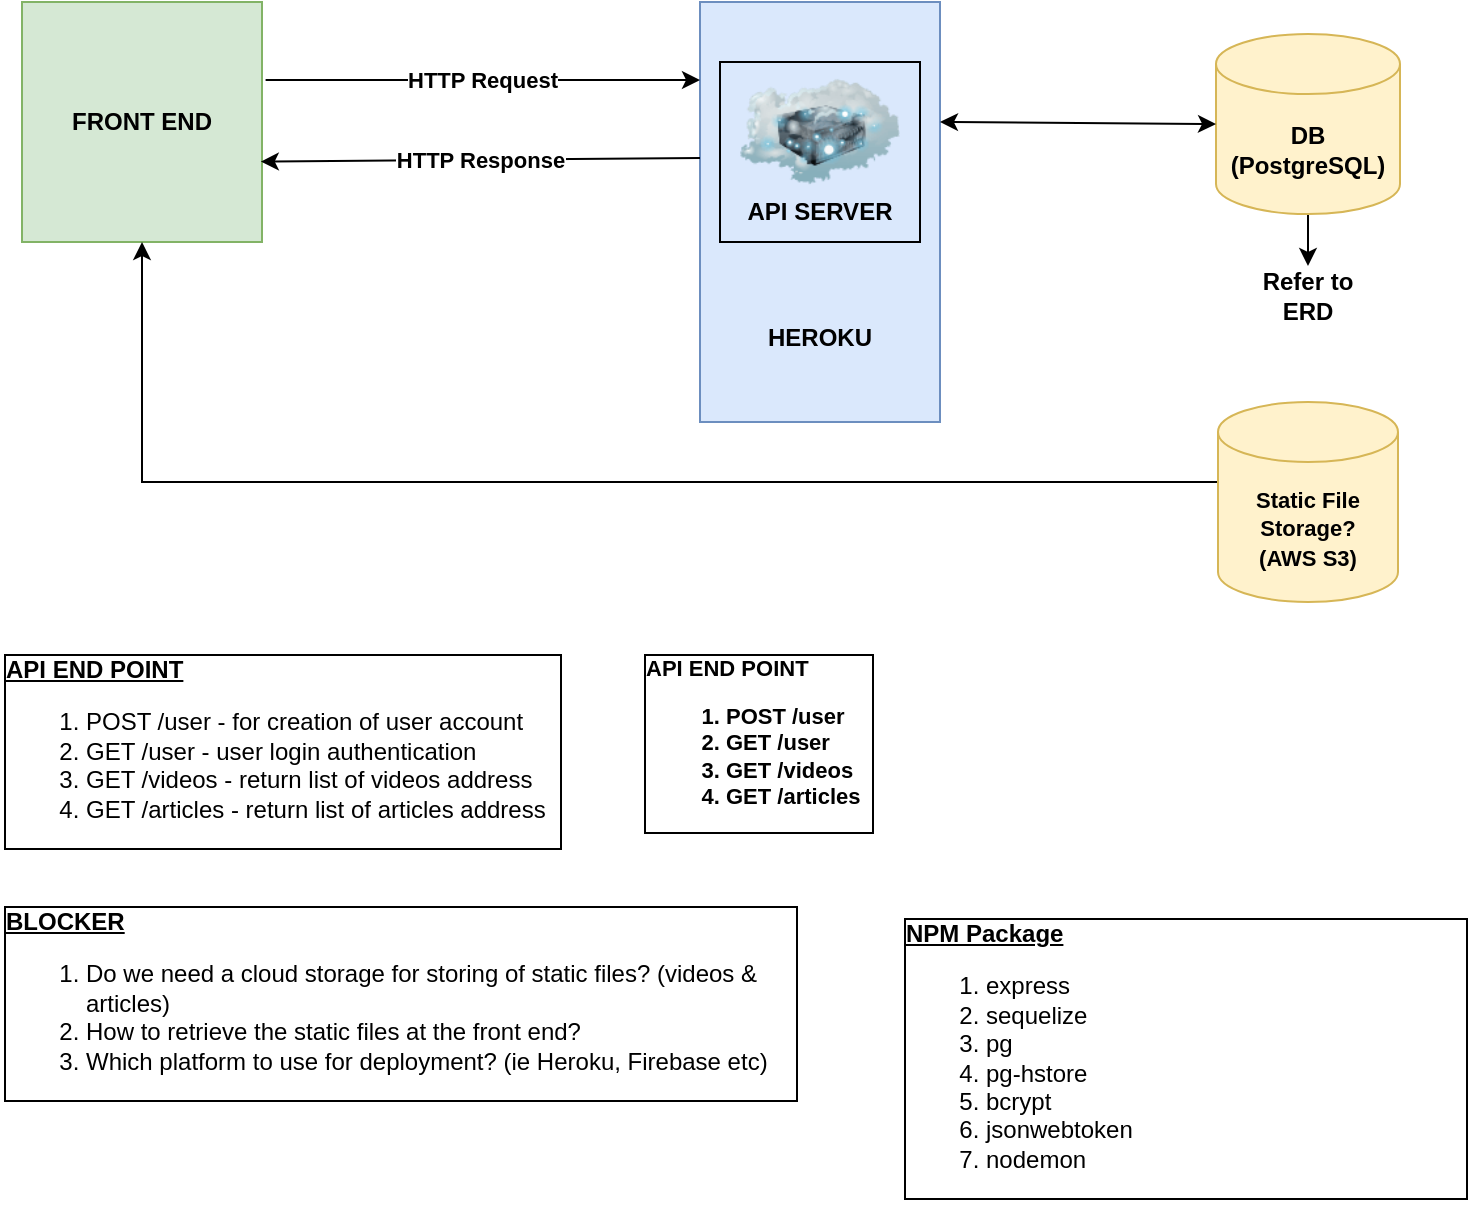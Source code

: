 <mxfile version="18.0.2" type="device" pages="4"><diagram id="e2vlo3A6xDqgJr2G64Yg" name="Overview"><mxGraphModel dx="766" dy="745" grid="1" gridSize="10" guides="1" tooltips="1" connect="1" arrows="1" fold="1" page="1" pageScale="1" pageWidth="850" pageHeight="1100" math="0" shadow="0"><root><mxCell id="0"/><mxCell id="1" parent="0"/><mxCell id="cNBy69g5gCHA8XO5HhNI-2" value="&lt;b&gt;API SERVER&lt;/b&gt;" style="rounded=0;whiteSpace=wrap;html=1;fillColor=#dae8fc;strokeColor=#6c8ebf;" parent="1" vertex="1"><mxGeometry x="420" y="40" width="120" height="210" as="geometry"/></mxCell><mxCell id="cNBy69g5gCHA8XO5HhNI-7" style="edgeStyle=orthogonalEdgeStyle;rounded=0;orthogonalLoop=1;jettySize=auto;html=1;entryX=0.5;entryY=0;entryDx=0;entryDy=0;" parent="1" source="cNBy69g5gCHA8XO5HhNI-3" target="cNBy69g5gCHA8XO5HhNI-6" edge="1"><mxGeometry relative="1" as="geometry"/></mxCell><mxCell id="cNBy69g5gCHA8XO5HhNI-3" value="&lt;b&gt;DB (PostgreSQL)&lt;/b&gt;" style="shape=cylinder3;whiteSpace=wrap;html=1;boundedLbl=1;backgroundOutline=1;size=15;fillColor=#fff2cc;strokeColor=#d6b656;" parent="1" vertex="1"><mxGeometry x="678" y="56" width="92" height="90" as="geometry"/></mxCell><mxCell id="cNBy69g5gCHA8XO5HhNI-4" value="" style="endArrow=classic;startArrow=classic;html=1;rounded=0;entryX=0;entryY=0.5;entryDx=0;entryDy=0;entryPerimeter=0;" parent="1" target="cNBy69g5gCHA8XO5HhNI-3" edge="1"><mxGeometry width="50" height="50" relative="1" as="geometry"><mxPoint x="540" y="100" as="sourcePoint"/><mxPoint x="600" y="90" as="targetPoint"/></mxGeometry></mxCell><mxCell id="cNBy69g5gCHA8XO5HhNI-6" value="&lt;b&gt;Refer to ERD&lt;/b&gt;" style="text;html=1;strokeColor=none;fillColor=none;align=center;verticalAlign=middle;whiteSpace=wrap;rounded=0;" parent="1" vertex="1"><mxGeometry x="694" y="172" width="60" height="30" as="geometry"/></mxCell><mxCell id="3-gQHH8h-T1znpsxKvNG-1" value="&lt;b&gt;FRONT END&lt;/b&gt;" style="rounded=0;whiteSpace=wrap;html=1;fillColor=#d5e8d4;strokeColor=#82b366;" parent="1" vertex="1"><mxGeometry x="81" y="40" width="120" height="120" as="geometry"/></mxCell><mxCell id="3-gQHH8h-T1znpsxKvNG-4" value="&lt;b&gt;HTTP Request&lt;/b&gt;" style="endArrow=classic;html=1;rounded=0;exitX=1.015;exitY=0.325;exitDx=0;exitDy=0;exitPerimeter=0;" parent="1" source="3-gQHH8h-T1znpsxKvNG-1" edge="1"><mxGeometry width="50" height="50" relative="1" as="geometry"><mxPoint x="410" y="290" as="sourcePoint"/><mxPoint x="420" y="79" as="targetPoint"/><Array as="points"/></mxGeometry></mxCell><mxCell id="3-gQHH8h-T1znpsxKvNG-5" value="&lt;b&gt;HTTP Response&lt;/b&gt;" style="endArrow=classic;html=1;rounded=0;entryX=0.995;entryY=0.665;entryDx=0;entryDy=0;entryPerimeter=0;" parent="1" target="3-gQHH8h-T1znpsxKvNG-1" edge="1"><mxGeometry width="50" height="50" relative="1" as="geometry"><mxPoint x="420" y="118" as="sourcePoint"/><mxPoint x="460" y="240" as="targetPoint"/></mxGeometry></mxCell><mxCell id="3-gQHH8h-T1znpsxKvNG-7" style="edgeStyle=orthogonalEdgeStyle;rounded=0;orthogonalLoop=1;jettySize=auto;html=1;exitX=0;exitY=0.5;exitDx=0;exitDy=0;exitPerimeter=0;entryX=0.5;entryY=1;entryDx=0;entryDy=0;" parent="1" target="3-gQHH8h-T1znpsxKvNG-1" edge="1"><mxGeometry relative="1" as="geometry"><mxPoint x="730" y="270" as="sourcePoint"/><mxPoint x="140" y="170" as="targetPoint"/><Array as="points"><mxPoint x="730" y="280"/><mxPoint x="141" y="280"/></Array></mxGeometry></mxCell><mxCell id="3-gQHH8h-T1znpsxKvNG-6" value="&lt;b&gt;&lt;font style=&quot;font-size: 11px&quot;&gt;Static File Storage?&lt;br&gt;(AWS S3)&lt;/font&gt;&lt;/b&gt;" style="shape=cylinder3;whiteSpace=wrap;html=1;boundedLbl=1;backgroundOutline=1;size=15;fillColor=#fff2cc;strokeColor=#d6b656;" parent="1" vertex="1"><mxGeometry x="679" y="240" width="90" height="100" as="geometry"/></mxCell><mxCell id="3-gQHH8h-T1znpsxKvNG-8" value="&lt;b&gt;API END POINT&lt;br&gt;&lt;ol&gt;&lt;li&gt;POST /user&lt;/li&gt;&lt;li&gt;GET /user&lt;/li&gt;&lt;li&gt;GET /videos&lt;/li&gt;&lt;li&gt;GET /articles&amp;nbsp;&amp;nbsp;&lt;/li&gt;&lt;/ol&gt;&lt;/b&gt;" style="text;html=1;strokeColor=none;fillColor=none;align=left;verticalAlign=top;whiteSpace=wrap;rounded=0;fontSize=11;labelBorderColor=default;" parent="1" vertex="1"><mxGeometry x="390" y="359" width="120" height="93" as="geometry"/></mxCell><mxCell id="lPRFaoLzgeSwhI_ohjhy-7" value="&lt;div&gt;&lt;b&gt;&lt;u&gt;BLOCKER&lt;/u&gt;&lt;/b&gt;&lt;/div&gt;&lt;ol&gt;&lt;li&gt;Do we need a cloud storage for storing of static files? (videos &amp;amp; articles)&lt;/li&gt;&lt;li&gt;How to retrieve the static files at the front end?&lt;/li&gt;&lt;li&gt;Which platform to use for deployment? (ie Heroku, Firebase etc)&lt;/li&gt;&lt;/ol&gt;" style="text;html=1;strokeColor=none;fillColor=none;align=left;verticalAlign=top;whiteSpace=wrap;rounded=0;labelBorderColor=default;" parent="1" vertex="1"><mxGeometry x="70" y="485" width="399" height="115" as="geometry"/></mxCell><mxCell id="lPRFaoLzgeSwhI_ohjhy-8" value="&lt;b&gt;&lt;u&gt;NPM Package&lt;/u&gt;&lt;/b&gt;&lt;br&gt;&lt;ol&gt;&lt;li&gt;express&lt;/li&gt;&lt;li&gt;sequelize&lt;/li&gt;&lt;li&gt;pg&lt;/li&gt;&lt;li&gt;pg-hstore&lt;/li&gt;&lt;li&gt;bcrypt&lt;/li&gt;&lt;li&gt;jsonwebtoken&lt;/li&gt;&lt;li&gt;nodemon&amp;nbsp; &amp;nbsp; &amp;nbsp; &amp;nbsp; &amp;nbsp; &amp;nbsp; &amp;nbsp; &amp;nbsp; &amp;nbsp; &amp;nbsp; &amp;nbsp; &amp;nbsp; &amp;nbsp; &amp;nbsp; &amp;nbsp; &amp;nbsp; &amp;nbsp; &amp;nbsp; &amp;nbsp; &amp;nbsp; &amp;nbsp; &amp;nbsp; &amp;nbsp; &amp;nbsp; &amp;nbsp; &amp;nbsp; &amp;nbsp; &amp;nbsp; &amp;nbsp;&lt;/li&gt;&lt;/ol&gt;" style="text;html=1;strokeColor=none;fillColor=none;align=left;verticalAlign=top;whiteSpace=wrap;rounded=0;labelBorderColor=default;" parent="1" vertex="1"><mxGeometry x="520" y="491" width="289" height="155" as="geometry"/></mxCell><mxCell id="lPRFaoLzgeSwhI_ohjhy-9" value="&lt;u style=&quot;font-weight: bold&quot;&gt;API END POINT&lt;/u&gt;&lt;br&gt;&lt;ol&gt;&lt;li&gt;POST /user - for creation of user account&lt;/li&gt;&lt;li&gt;GET /user - user login&amp;nbsp;authentication&lt;/li&gt;&lt;li&gt;GET /videos - return list of videos address&lt;/li&gt;&lt;li&gt;GET /articles - return list of articles address&amp;nbsp;&amp;nbsp;&lt;/li&gt;&lt;/ol&gt;" style="text;html=1;strokeColor=none;fillColor=none;align=left;verticalAlign=top;whiteSpace=wrap;rounded=0;labelBorderColor=default;" parent="1" vertex="1"><mxGeometry x="70" y="359" width="300" height="110" as="geometry"/></mxCell><mxCell id="E1V3S1n6gqRNceFP23uj-1" value="" style="image;html=1;image=img/lib/clip_art/networking/Cloud_Server_128x128.png;labelBorderColor=default;" parent="1" vertex="1"><mxGeometry x="440" y="60" width="80" height="90" as="geometry"/></mxCell><mxCell id="E1V3S1n6gqRNceFP23uj-2" value="" style="rounded=0;whiteSpace=wrap;html=1;labelBorderColor=#FF0000;fontColor=default;fillColor=none;" parent="1" vertex="1"><mxGeometry x="430" y="70" width="100" height="90" as="geometry"/></mxCell><mxCell id="E1V3S1n6gqRNceFP23uj-3" value="&lt;b&gt;HEROKU&lt;/b&gt;" style="text;html=1;strokeColor=none;fillColor=none;align=center;verticalAlign=middle;whiteSpace=wrap;rounded=0;labelBorderColor=none;fontColor=default;" parent="1" vertex="1"><mxGeometry x="450" y="193" width="60" height="30" as="geometry"/></mxCell></root></mxGraphModel></diagram><diagram id="HJWcxetkE5riKikRl5x8" name="ERD"><mxGraphModel dx="1038" dy="547" grid="1" gridSize="10" guides="1" tooltips="1" connect="1" arrows="1" fold="1" page="1" pageScale="1" pageWidth="850" pageHeight="1100" math="0" shadow="0"><root><mxCell id="0"/><mxCell id="1" parent="0"/><mxCell id="p27lpKPVSJp2gp1ox71f-1" value="users" style="shape=table;startSize=30;container=1;collapsible=1;childLayout=tableLayout;fixedRows=1;rowLines=0;fontStyle=1;align=center;resizeLast=1;" parent="1" vertex="1"><mxGeometry x="72" y="87" width="290" height="210" as="geometry"/></mxCell><mxCell id="p27lpKPVSJp2gp1ox71f-2" value="" style="shape=tableRow;horizontal=0;startSize=0;swimlaneHead=0;swimlaneBody=0;fillColor=none;collapsible=0;dropTarget=0;points=[[0,0.5],[1,0.5]];portConstraint=eastwest;top=0;left=0;right=0;bottom=1;" parent="p27lpKPVSJp2gp1ox71f-1" vertex="1"><mxGeometry y="30" width="290" height="30" as="geometry"/></mxCell><mxCell id="p27lpKPVSJp2gp1ox71f-3" value="PK" style="shape=partialRectangle;connectable=0;fillColor=none;top=0;left=0;bottom=0;right=0;fontStyle=1;overflow=hidden;" parent="p27lpKPVSJp2gp1ox71f-2" vertex="1"><mxGeometry width="30" height="30" as="geometry"><mxRectangle width="30" height="30" as="alternateBounds"/></mxGeometry></mxCell><mxCell id="p27lpKPVSJp2gp1ox71f-4" value="userid (serial)" style="shape=partialRectangle;connectable=0;fillColor=none;top=0;left=0;bottom=0;right=0;align=left;spacingLeft=6;fontStyle=5;overflow=hidden;strokeColor=#d6b656;" parent="p27lpKPVSJp2gp1ox71f-2" vertex="1"><mxGeometry x="30" width="260" height="30" as="geometry"><mxRectangle width="260" height="30" as="alternateBounds"/></mxGeometry></mxCell><mxCell id="p27lpKPVSJp2gp1ox71f-5" value="" style="shape=tableRow;horizontal=0;startSize=0;swimlaneHead=0;swimlaneBody=0;fillColor=none;collapsible=0;dropTarget=0;points=[[0,0.5],[1,0.5]];portConstraint=eastwest;top=0;left=0;right=0;bottom=0;" parent="p27lpKPVSJp2gp1ox71f-1" vertex="1"><mxGeometry y="60" width="290" height="30" as="geometry"/></mxCell><mxCell id="p27lpKPVSJp2gp1ox71f-6" value="" style="shape=partialRectangle;connectable=0;fillColor=none;top=0;left=0;bottom=0;right=0;editable=1;overflow=hidden;" parent="p27lpKPVSJp2gp1ox71f-5" vertex="1"><mxGeometry width="30" height="30" as="geometry"><mxRectangle width="30" height="30" as="alternateBounds"/></mxGeometry></mxCell><mxCell id="p27lpKPVSJp2gp1ox71f-7" value="email (unique, not null, varchar(100))" style="shape=partialRectangle;connectable=0;fillColor=none;top=0;left=0;bottom=0;right=0;align=left;spacingLeft=6;overflow=hidden;strokeColor=#d6b656;" parent="p27lpKPVSJp2gp1ox71f-5" vertex="1"><mxGeometry x="30" width="260" height="30" as="geometry"><mxRectangle width="260" height="30" as="alternateBounds"/></mxGeometry></mxCell><mxCell id="p27lpKPVSJp2gp1ox71f-8" value="" style="shape=tableRow;horizontal=0;startSize=0;swimlaneHead=0;swimlaneBody=0;fillColor=none;collapsible=0;dropTarget=0;points=[[0,0.5],[1,0.5]];portConstraint=eastwest;top=0;left=0;right=0;bottom=0;" parent="p27lpKPVSJp2gp1ox71f-1" vertex="1"><mxGeometry y="90" width="290" height="30" as="geometry"/></mxCell><mxCell id="p27lpKPVSJp2gp1ox71f-9" value="" style="shape=partialRectangle;connectable=0;fillColor=none;top=0;left=0;bottom=0;right=0;editable=1;overflow=hidden;" parent="p27lpKPVSJp2gp1ox71f-8" vertex="1"><mxGeometry width="30" height="30" as="geometry"><mxRectangle width="30" height="30" as="alternateBounds"/></mxGeometry></mxCell><mxCell id="p27lpKPVSJp2gp1ox71f-10" value="password (not null, varchar(250), hash)" style="shape=partialRectangle;connectable=0;fillColor=none;top=0;left=0;bottom=0;right=0;align=left;spacingLeft=6;overflow=hidden;strokeColor=#d6b656;" parent="p27lpKPVSJp2gp1ox71f-8" vertex="1"><mxGeometry x="30" width="260" height="30" as="geometry"><mxRectangle width="260" height="30" as="alternateBounds"/></mxGeometry></mxCell><mxCell id="p27lpKPVSJp2gp1ox71f-11" value="" style="shape=tableRow;horizontal=0;startSize=0;swimlaneHead=0;swimlaneBody=0;fillColor=none;collapsible=0;dropTarget=0;points=[[0,0.5],[1,0.5]];portConstraint=eastwest;top=0;left=0;right=0;bottom=0;" parent="p27lpKPVSJp2gp1ox71f-1" vertex="1"><mxGeometry y="120" width="290" height="30" as="geometry"/></mxCell><mxCell id="p27lpKPVSJp2gp1ox71f-12" value="" style="shape=partialRectangle;connectable=0;fillColor=none;top=0;left=0;bottom=0;right=0;editable=1;overflow=hidden;" parent="p27lpKPVSJp2gp1ox71f-11" vertex="1"><mxGeometry width="30" height="30" as="geometry"><mxRectangle width="30" height="30" as="alternateBounds"/></mxGeometry></mxCell><mxCell id="p27lpKPVSJp2gp1ox71f-13" value="subscription (not null, boolean)" style="shape=partialRectangle;connectable=0;fillColor=#fff2cc;top=0;left=0;bottom=0;right=0;align=left;spacingLeft=6;overflow=hidden;strokeColor=#d6b656;" parent="p27lpKPVSJp2gp1ox71f-11" vertex="1"><mxGeometry x="30" width="260" height="30" as="geometry"><mxRectangle width="260" height="30" as="alternateBounds"/></mxGeometry></mxCell><mxCell id="p27lpKPVSJp2gp1ox71f-21" value="" style="shape=tableRow;horizontal=0;startSize=0;swimlaneHead=0;swimlaneBody=0;fillColor=none;collapsible=0;dropTarget=0;points=[[0,0.5],[1,0.5]];portConstraint=eastwest;top=0;left=0;right=0;bottom=0;" parent="p27lpKPVSJp2gp1ox71f-1" vertex="1"><mxGeometry y="150" width="290" height="30" as="geometry"/></mxCell><mxCell id="p27lpKPVSJp2gp1ox71f-22" value="" style="shape=partialRectangle;connectable=0;fillColor=none;top=0;left=0;bottom=0;right=0;editable=1;overflow=hidden;" parent="p27lpKPVSJp2gp1ox71f-21" vertex="1"><mxGeometry width="30" height="30" as="geometry"><mxRectangle width="30" height="30" as="alternateBounds"/></mxGeometry></mxCell><mxCell id="p27lpKPVSJp2gp1ox71f-23" value="name (varchar(100))" style="shape=partialRectangle;connectable=0;fillColor=none;top=0;left=0;bottom=0;right=0;align=left;spacingLeft=6;overflow=hidden;" parent="p27lpKPVSJp2gp1ox71f-21" vertex="1"><mxGeometry x="30" width="260" height="30" as="geometry"><mxRectangle width="260" height="30" as="alternateBounds"/></mxGeometry></mxCell><mxCell id="p27lpKPVSJp2gp1ox71f-24" value="" style="shape=tableRow;horizontal=0;startSize=0;swimlaneHead=0;swimlaneBody=0;fillColor=none;collapsible=0;dropTarget=0;points=[[0,0.5],[1,0.5]];portConstraint=eastwest;top=0;left=0;right=0;bottom=0;" parent="p27lpKPVSJp2gp1ox71f-1" vertex="1"><mxGeometry y="180" width="290" height="30" as="geometry"/></mxCell><mxCell id="p27lpKPVSJp2gp1ox71f-25" value="" style="shape=partialRectangle;connectable=0;fillColor=none;top=0;left=0;bottom=0;right=0;editable=1;overflow=hidden;" parent="p27lpKPVSJp2gp1ox71f-24" vertex="1"><mxGeometry width="30" height="30" as="geometry"><mxRectangle width="30" height="30" as="alternateBounds"/></mxGeometry></mxCell><mxCell id="p27lpKPVSJp2gp1ox71f-26" value="" style="shape=partialRectangle;connectable=0;fillColor=none;top=0;left=0;bottom=0;right=0;align=left;spacingLeft=6;overflow=hidden;" parent="p27lpKPVSJp2gp1ox71f-24" vertex="1"><mxGeometry x="30" width="260" height="30" as="geometry"><mxRectangle width="260" height="30" as="alternateBounds"/></mxGeometry></mxCell><mxCell id="p27lpKPVSJp2gp1ox71f-35" value="category" style="shape=table;startSize=30;container=1;collapsible=1;childLayout=tableLayout;fixedRows=1;rowLines=0;fontStyle=1;align=center;resizeLast=1;" parent="1" vertex="1"><mxGeometry x="72" y="400" width="260" height="150" as="geometry"/></mxCell><mxCell id="p27lpKPVSJp2gp1ox71f-36" value="" style="shape=tableRow;horizontal=0;startSize=0;swimlaneHead=0;swimlaneBody=0;fillColor=none;collapsible=0;dropTarget=0;points=[[0,0.5],[1,0.5]];portConstraint=eastwest;top=0;left=0;right=0;bottom=1;" parent="p27lpKPVSJp2gp1ox71f-35" vertex="1"><mxGeometry y="30" width="260" height="30" as="geometry"/></mxCell><mxCell id="p27lpKPVSJp2gp1ox71f-37" value="PK" style="shape=partialRectangle;connectable=0;fillColor=none;top=0;left=0;bottom=0;right=0;fontStyle=1;overflow=hidden;" parent="p27lpKPVSJp2gp1ox71f-36" vertex="1"><mxGeometry width="30" height="30" as="geometry"><mxRectangle width="30" height="30" as="alternateBounds"/></mxGeometry></mxCell><mxCell id="p27lpKPVSJp2gp1ox71f-38" value="categoryid (serial)" style="shape=partialRectangle;connectable=0;fillColor=none;top=0;left=0;bottom=0;right=0;align=left;spacingLeft=6;fontStyle=5;overflow=hidden;" parent="p27lpKPVSJp2gp1ox71f-36" vertex="1"><mxGeometry x="30" width="230" height="30" as="geometry"><mxRectangle width="230" height="30" as="alternateBounds"/></mxGeometry></mxCell><mxCell id="p27lpKPVSJp2gp1ox71f-39" value="" style="shape=tableRow;horizontal=0;startSize=0;swimlaneHead=0;swimlaneBody=0;fillColor=none;collapsible=0;dropTarget=0;points=[[0,0.5],[1,0.5]];portConstraint=eastwest;top=0;left=0;right=0;bottom=0;" parent="p27lpKPVSJp2gp1ox71f-35" vertex="1"><mxGeometry y="60" width="260" height="30" as="geometry"/></mxCell><mxCell id="p27lpKPVSJp2gp1ox71f-40" value="" style="shape=partialRectangle;connectable=0;fillColor=none;top=0;left=0;bottom=0;right=0;editable=1;overflow=hidden;" parent="p27lpKPVSJp2gp1ox71f-39" vertex="1"><mxGeometry width="30" height="30" as="geometry"><mxRectangle width="30" height="30" as="alternateBounds"/></mxGeometry></mxCell><mxCell id="p27lpKPVSJp2gp1ox71f-41" value="description (unique, not null, varchar(50))" style="shape=partialRectangle;connectable=0;fillColor=none;top=0;left=0;bottom=0;right=0;align=left;spacingLeft=6;overflow=hidden;" parent="p27lpKPVSJp2gp1ox71f-39" vertex="1"><mxGeometry x="30" width="230" height="30" as="geometry"><mxRectangle width="230" height="30" as="alternateBounds"/></mxGeometry></mxCell><mxCell id="p27lpKPVSJp2gp1ox71f-42" value="" style="shape=tableRow;horizontal=0;startSize=0;swimlaneHead=0;swimlaneBody=0;fillColor=none;collapsible=0;dropTarget=0;points=[[0,0.5],[1,0.5]];portConstraint=eastwest;top=0;left=0;right=0;bottom=0;" parent="p27lpKPVSJp2gp1ox71f-35" vertex="1"><mxGeometry y="90" width="260" height="30" as="geometry"/></mxCell><mxCell id="p27lpKPVSJp2gp1ox71f-43" value="" style="shape=partialRectangle;connectable=0;fillColor=none;top=0;left=0;bottom=0;right=0;editable=1;overflow=hidden;" parent="p27lpKPVSJp2gp1ox71f-42" vertex="1"><mxGeometry width="30" height="30" as="geometry"><mxRectangle width="30" height="30" as="alternateBounds"/></mxGeometry></mxCell><mxCell id="p27lpKPVSJp2gp1ox71f-44" value="" style="shape=partialRectangle;connectable=0;fillColor=none;top=0;left=0;bottom=0;right=0;align=left;spacingLeft=6;overflow=hidden;" parent="p27lpKPVSJp2gp1ox71f-42" vertex="1"><mxGeometry x="30" width="230" height="30" as="geometry"><mxRectangle width="230" height="30" as="alternateBounds"/></mxGeometry></mxCell><mxCell id="p27lpKPVSJp2gp1ox71f-45" value="" style="shape=tableRow;horizontal=0;startSize=0;swimlaneHead=0;swimlaneBody=0;fillColor=none;collapsible=0;dropTarget=0;points=[[0,0.5],[1,0.5]];portConstraint=eastwest;top=0;left=0;right=0;bottom=0;" parent="p27lpKPVSJp2gp1ox71f-35" vertex="1"><mxGeometry y="120" width="260" height="30" as="geometry"/></mxCell><mxCell id="p27lpKPVSJp2gp1ox71f-46" value="" style="shape=partialRectangle;connectable=0;fillColor=none;top=0;left=0;bottom=0;right=0;editable=1;overflow=hidden;" parent="p27lpKPVSJp2gp1ox71f-45" vertex="1"><mxGeometry width="30" height="30" as="geometry"><mxRectangle width="30" height="30" as="alternateBounds"/></mxGeometry></mxCell><mxCell id="p27lpKPVSJp2gp1ox71f-47" value="" style="shape=partialRectangle;connectable=0;fillColor=none;top=0;left=0;bottom=0;right=0;align=left;spacingLeft=6;overflow=hidden;" parent="p27lpKPVSJp2gp1ox71f-45" vertex="1"><mxGeometry x="30" width="230" height="30" as="geometry"><mxRectangle width="230" height="30" as="alternateBounds"/></mxGeometry></mxCell><mxCell id="p27lpKPVSJp2gp1ox71f-61" value="videos" style="shape=table;startSize=30;container=1;collapsible=1;childLayout=tableLayout;fixedRows=1;rowLines=0;fontStyle=1;align=center;resizeLast=1;" parent="1" vertex="1"><mxGeometry x="472" y="287" width="320" height="160" as="geometry"/></mxCell><mxCell id="p27lpKPVSJp2gp1ox71f-62" value="" style="shape=tableRow;horizontal=0;startSize=0;swimlaneHead=0;swimlaneBody=0;fillColor=none;collapsible=0;dropTarget=0;points=[[0,0.5],[1,0.5]];portConstraint=eastwest;top=0;left=0;right=0;bottom=0;" parent="p27lpKPVSJp2gp1ox71f-61" vertex="1"><mxGeometry y="30" width="320" height="30" as="geometry"/></mxCell><mxCell id="p27lpKPVSJp2gp1ox71f-63" value="PK" style="shape=partialRectangle;connectable=0;fillColor=none;top=0;left=0;bottom=0;right=0;fontStyle=1;overflow=hidden;" parent="p27lpKPVSJp2gp1ox71f-62" vertex="1"><mxGeometry width="60" height="30" as="geometry"><mxRectangle width="60" height="30" as="alternateBounds"/></mxGeometry></mxCell><mxCell id="p27lpKPVSJp2gp1ox71f-64" value="videoid (serial)" style="shape=partialRectangle;connectable=0;fillColor=none;top=0;left=0;bottom=0;right=0;align=left;spacingLeft=6;fontStyle=5;overflow=hidden;" parent="p27lpKPVSJp2gp1ox71f-62" vertex="1"><mxGeometry x="60" width="260" height="30" as="geometry"><mxRectangle width="260" height="30" as="alternateBounds"/></mxGeometry></mxCell><mxCell id="p27lpKPVSJp2gp1ox71f-65" value="" style="shape=tableRow;horizontal=0;startSize=0;swimlaneHead=0;swimlaneBody=0;fillColor=none;collapsible=0;dropTarget=0;points=[[0,0.5],[1,0.5]];portConstraint=eastwest;top=0;left=0;right=0;bottom=1;" parent="p27lpKPVSJp2gp1ox71f-61" vertex="1"><mxGeometry y="60" width="320" height="30" as="geometry"/></mxCell><mxCell id="p27lpKPVSJp2gp1ox71f-66" value="FK" style="shape=partialRectangle;connectable=0;fillColor=none;top=0;left=0;bottom=0;right=0;fontStyle=1;overflow=hidden;" parent="p27lpKPVSJp2gp1ox71f-65" vertex="1"><mxGeometry width="60" height="30" as="geometry"><mxRectangle width="60" height="30" as="alternateBounds"/></mxGeometry></mxCell><mxCell id="p27lpKPVSJp2gp1ox71f-67" value="categoryid (integer, not null)" style="shape=partialRectangle;connectable=0;fillColor=none;top=0;left=0;bottom=0;right=0;align=left;spacingLeft=6;fontStyle=5;overflow=hidden;" parent="p27lpKPVSJp2gp1ox71f-65" vertex="1"><mxGeometry x="60" width="260" height="30" as="geometry"><mxRectangle width="260" height="30" as="alternateBounds"/></mxGeometry></mxCell><mxCell id="p27lpKPVSJp2gp1ox71f-68" value="" style="shape=tableRow;horizontal=0;startSize=0;swimlaneHead=0;swimlaneBody=0;fillColor=none;collapsible=0;dropTarget=0;points=[[0,0.5],[1,0.5]];portConstraint=eastwest;top=0;left=0;right=0;bottom=0;" parent="p27lpKPVSJp2gp1ox71f-61" vertex="1"><mxGeometry y="90" width="320" height="30" as="geometry"/></mxCell><mxCell id="p27lpKPVSJp2gp1ox71f-69" value="" style="shape=partialRectangle;connectable=0;fillColor=none;top=0;left=0;bottom=0;right=0;editable=1;overflow=hidden;" parent="p27lpKPVSJp2gp1ox71f-68" vertex="1"><mxGeometry width="60" height="30" as="geometry"><mxRectangle width="60" height="30" as="alternateBounds"/></mxGeometry></mxCell><mxCell id="p27lpKPVSJp2gp1ox71f-70" value="url (unique, not null, varchar(200))" style="shape=partialRectangle;connectable=0;fillColor=none;top=0;left=0;bottom=0;right=0;align=left;spacingLeft=6;overflow=hidden;" parent="p27lpKPVSJp2gp1ox71f-68" vertex="1"><mxGeometry x="60" width="260" height="30" as="geometry"><mxRectangle width="260" height="30" as="alternateBounds"/></mxGeometry></mxCell><mxCell id="p27lpKPVSJp2gp1ox71f-71" value="" style="shape=tableRow;horizontal=0;startSize=0;swimlaneHead=0;swimlaneBody=0;fillColor=none;collapsible=0;dropTarget=0;points=[[0,0.5],[1,0.5]];portConstraint=eastwest;top=0;left=0;right=0;bottom=0;" parent="p27lpKPVSJp2gp1ox71f-61" vertex="1"><mxGeometry y="120" width="320" height="30" as="geometry"/></mxCell><mxCell id="p27lpKPVSJp2gp1ox71f-72" value="" style="shape=partialRectangle;connectable=0;fillColor=none;top=0;left=0;bottom=0;right=0;editable=1;overflow=hidden;" parent="p27lpKPVSJp2gp1ox71f-71" vertex="1"><mxGeometry width="60" height="30" as="geometry"><mxRectangle width="60" height="30" as="alternateBounds"/></mxGeometry></mxCell><mxCell id="p27lpKPVSJp2gp1ox71f-73" value="free_to_view (boolean, not null)" style="shape=partialRectangle;connectable=0;fillColor=none;top=0;left=0;bottom=0;right=0;align=left;spacingLeft=6;overflow=hidden;" parent="p27lpKPVSJp2gp1ox71f-71" vertex="1"><mxGeometry x="60" width="260" height="30" as="geometry"><mxRectangle width="260" height="30" as="alternateBounds"/></mxGeometry></mxCell><mxCell id="p27lpKPVSJp2gp1ox71f-96" value="articles" style="shape=table;startSize=30;container=1;collapsible=1;childLayout=tableLayout;fixedRows=1;rowLines=0;fontStyle=1;align=center;resizeLast=1;" parent="1" vertex="1"><mxGeometry x="468" y="87" width="320" height="160" as="geometry"/></mxCell><mxCell id="p27lpKPVSJp2gp1ox71f-97" value="" style="shape=tableRow;horizontal=0;startSize=0;swimlaneHead=0;swimlaneBody=0;fillColor=none;collapsible=0;dropTarget=0;points=[[0,0.5],[1,0.5]];portConstraint=eastwest;top=0;left=0;right=0;bottom=0;" parent="p27lpKPVSJp2gp1ox71f-96" vertex="1"><mxGeometry y="30" width="320" height="30" as="geometry"/></mxCell><mxCell id="p27lpKPVSJp2gp1ox71f-98" value="PK" style="shape=partialRectangle;connectable=0;fillColor=none;top=0;left=0;bottom=0;right=0;fontStyle=1;overflow=hidden;" parent="p27lpKPVSJp2gp1ox71f-97" vertex="1"><mxGeometry width="60" height="30" as="geometry"><mxRectangle width="60" height="30" as="alternateBounds"/></mxGeometry></mxCell><mxCell id="p27lpKPVSJp2gp1ox71f-99" value="videoid (serial)" style="shape=partialRectangle;connectable=0;fillColor=none;top=0;left=0;bottom=0;right=0;align=left;spacingLeft=6;fontStyle=5;overflow=hidden;" parent="p27lpKPVSJp2gp1ox71f-97" vertex="1"><mxGeometry x="60" width="260" height="30" as="geometry"><mxRectangle width="260" height="30" as="alternateBounds"/></mxGeometry></mxCell><mxCell id="p27lpKPVSJp2gp1ox71f-100" value="" style="shape=tableRow;horizontal=0;startSize=0;swimlaneHead=0;swimlaneBody=0;fillColor=none;collapsible=0;dropTarget=0;points=[[0,0.5],[1,0.5]];portConstraint=eastwest;top=0;left=0;right=0;bottom=1;" parent="p27lpKPVSJp2gp1ox71f-96" vertex="1"><mxGeometry y="60" width="320" height="30" as="geometry"/></mxCell><mxCell id="p27lpKPVSJp2gp1ox71f-101" value="FK" style="shape=partialRectangle;connectable=0;fillColor=none;top=0;left=0;bottom=0;right=0;fontStyle=1;overflow=hidden;" parent="p27lpKPVSJp2gp1ox71f-100" vertex="1"><mxGeometry width="60" height="30" as="geometry"><mxRectangle width="60" height="30" as="alternateBounds"/></mxGeometry></mxCell><mxCell id="p27lpKPVSJp2gp1ox71f-102" value="categoryid (integer, not null)" style="shape=partialRectangle;connectable=0;fillColor=none;top=0;left=0;bottom=0;right=0;align=left;spacingLeft=6;fontStyle=5;overflow=hidden;" parent="p27lpKPVSJp2gp1ox71f-100" vertex="1"><mxGeometry x="60" width="260" height="30" as="geometry"><mxRectangle width="260" height="30" as="alternateBounds"/></mxGeometry></mxCell><mxCell id="p27lpKPVSJp2gp1ox71f-103" value="" style="shape=tableRow;horizontal=0;startSize=0;swimlaneHead=0;swimlaneBody=0;fillColor=none;collapsible=0;dropTarget=0;points=[[0,0.5],[1,0.5]];portConstraint=eastwest;top=0;left=0;right=0;bottom=0;" parent="p27lpKPVSJp2gp1ox71f-96" vertex="1"><mxGeometry y="90" width="320" height="30" as="geometry"/></mxCell><mxCell id="p27lpKPVSJp2gp1ox71f-104" value="" style="shape=partialRectangle;connectable=0;fillColor=none;top=0;left=0;bottom=0;right=0;editable=1;overflow=hidden;" parent="p27lpKPVSJp2gp1ox71f-103" vertex="1"><mxGeometry width="60" height="30" as="geometry"><mxRectangle width="60" height="30" as="alternateBounds"/></mxGeometry></mxCell><mxCell id="p27lpKPVSJp2gp1ox71f-105" value="url (unique, not null, varchar(200))" style="shape=partialRectangle;connectable=0;fillColor=none;top=0;left=0;bottom=0;right=0;align=left;spacingLeft=6;overflow=hidden;" parent="p27lpKPVSJp2gp1ox71f-103" vertex="1"><mxGeometry x="60" width="260" height="30" as="geometry"><mxRectangle width="260" height="30" as="alternateBounds"/></mxGeometry></mxCell><mxCell id="p27lpKPVSJp2gp1ox71f-106" value="" style="shape=tableRow;horizontal=0;startSize=0;swimlaneHead=0;swimlaneBody=0;fillColor=none;collapsible=0;dropTarget=0;points=[[0,0.5],[1,0.5]];portConstraint=eastwest;top=0;left=0;right=0;bottom=0;" parent="p27lpKPVSJp2gp1ox71f-96" vertex="1"><mxGeometry y="120" width="320" height="30" as="geometry"/></mxCell><mxCell id="p27lpKPVSJp2gp1ox71f-107" value="" style="shape=partialRectangle;connectable=0;fillColor=none;top=0;left=0;bottom=0;right=0;editable=1;overflow=hidden;" parent="p27lpKPVSJp2gp1ox71f-106" vertex="1"><mxGeometry width="60" height="30" as="geometry"><mxRectangle width="60" height="30" as="alternateBounds"/></mxGeometry></mxCell><mxCell id="p27lpKPVSJp2gp1ox71f-108" value="free_to_view (boolean, not null)" style="shape=partialRectangle;connectable=0;fillColor=none;top=0;left=0;bottom=0;right=0;align=left;spacingLeft=6;overflow=hidden;" parent="p27lpKPVSJp2gp1ox71f-106" vertex="1"><mxGeometry x="60" width="260" height="30" as="geometry"><mxRectangle width="260" height="30" as="alternateBounds"/></mxGeometry></mxCell><mxCell id="p27lpKPVSJp2gp1ox71f-109" value="" style="edgeStyle=entityRelationEdgeStyle;fontSize=12;html=1;endArrow=ERoneToMany;rounded=0;entryX=0;entryY=0.5;entryDx=0;entryDy=0;exitX=1.002;exitY=0.167;exitDx=0;exitDy=0;exitPerimeter=0;" parent="1" source="p27lpKPVSJp2gp1ox71f-36" target="p27lpKPVSJp2gp1ox71f-100" edge="1"><mxGeometry width="100" height="100" relative="1" as="geometry"><mxPoint x="300" y="360" as="sourcePoint"/><mxPoint x="400" y="260" as="targetPoint"/></mxGeometry></mxCell><mxCell id="p27lpKPVSJp2gp1ox71f-110" value="" style="edgeStyle=entityRelationEdgeStyle;fontSize=12;html=1;endArrow=ERoneToMany;rounded=0;entryX=0;entryY=0.5;entryDx=0;entryDy=0;exitX=1;exitY=0.5;exitDx=0;exitDy=0;" parent="1" source="p27lpKPVSJp2gp1ox71f-36" target="p27lpKPVSJp2gp1ox71f-65" edge="1"><mxGeometry width="100" height="100" relative="1" as="geometry"><mxPoint x="340" y="390" as="sourcePoint"/><mxPoint x="410" y="330" as="targetPoint"/></mxGeometry></mxCell><mxCell id="1m6Y2sockVlcun_oF-ht-1" value="** choose not use email as PK, as user may change email address, and there will be performance issue if email is use as a FK in another table" style="text;html=1;strokeColor=none;fillColor=none;align=left;verticalAlign=middle;whiteSpace=wrap;rounded=0;labelBorderColor=none;" parent="1" vertex="1"><mxGeometry x="62" y="297" width="290" height="50" as="geometry"/></mxCell></root></mxGraphModel></diagram><diagram id="uP5n3pQRFmUqfkvPj6yp" name="API END POINT"><mxGraphModel dx="766" dy="745" grid="1" gridSize="10" guides="1" tooltips="1" connect="1" arrows="1" fold="1" page="1" pageScale="1" pageWidth="850" pageHeight="1100" math="0" shadow="0"><root><mxCell id="0"/><mxCell id="1" parent="0"/><mxCell id="7Vfv1OXnhv1yNc7a4eaE-1" value="&lt;b&gt;&lt;u&gt;POST /user - Create User&lt;/u&gt;&lt;/b&gt;&lt;br&gt;&lt;ul&gt;&lt;li&gt;&lt;span style=&quot;color: rgb(40 , 40 , 40) ; font-family: &amp;quot;open sans&amp;quot; , sans-serif ; background-color: rgb(248 , 248 , 248)&quot;&gt;Takes in email and password, hash the value for password and store them in database.&lt;/span&gt;&lt;/li&gt;&lt;li&gt;&lt;span style=&quot;color: rgb(40 , 40 , 40) ; font-family: &amp;quot;open sans&amp;quot; , sans-serif ; background-color: rgb(248 , 248 , 248)&quot;&gt;Check for null for both email &amp;amp; password.&lt;/span&gt;&lt;/li&gt;&lt;li&gt;&lt;span style=&quot;color: rgb(40 , 40 , 40) ; font-family: &amp;quot;open sans&amp;quot; , sans-serif ; background-color: rgb(248 , 248 , 248)&quot;&gt;Check for duplicate email address in database.&lt;/span&gt;&lt;/li&gt;&lt;/ul&gt;&lt;div&gt;&lt;b&gt;&lt;u&gt;GET /user - User Login&lt;/u&gt;&lt;/b&gt;&lt;br&gt;&lt;ul&gt;&lt;li&gt;&lt;span style=&quot;color: rgb(40 , 40 , 40) ; font-family: &amp;quot;open sans&amp;quot; , sans-serif ; background-color: rgb(248 , 248 , 248)&quot;&gt;Takes in email and password, verify the hash &amp;amp; returns login success or fail.&lt;/span&gt;&lt;/li&gt;&lt;li&gt;&lt;font color=&quot;#282828&quot; face=&quot;open sans, sans-serif&quot;&gt;&lt;span style=&quot;background-color: rgb(248 , 248 , 248)&quot;&gt;Return a JWT in HTTP Response that encodes email &amp;amp; subscription in a json object.&lt;/span&gt;&lt;/font&gt;&lt;/li&gt;&lt;li&gt;&lt;font color=&quot;#282828&quot; face=&quot;open sans, sans-serif&quot;&gt;&lt;span style=&quot;background-color: rgb(248 , 248 , 248)&quot;&gt;JWT to set expiry to 3600 seconds&lt;/span&gt;&lt;/font&gt;&lt;/li&gt;&lt;li&gt;&lt;span style=&quot;color: rgb(40 , 40 , 40) ; font-family: &amp;quot;open sans&amp;quot; , sans-serif ; background-color: rgb(248 , 248 , 248)&quot;&gt;Check for null for both email &amp;amp; password.&lt;/span&gt;&lt;/li&gt;&lt;/ul&gt;&lt;b&gt;&lt;u&gt;GET /videos - Return list of videos&lt;/u&gt;&lt;/b&gt;&lt;br&gt;&lt;ul&gt;&lt;li&gt;&lt;font color=&quot;#282828&quot; face=&quot;open sans, sans-serif&quot;&gt;&lt;span style=&quot;background-color: rgb(248 , 248 , 248)&quot;&gt;Verify JWT in HTTP Request and check subscription status&lt;/span&gt;&lt;/font&gt;&lt;/li&gt;&lt;li&gt;&lt;font color=&quot;#282828&quot; face=&quot;open sans, sans-serif&quot;&gt;&lt;span style=&quot;background-color: rgb(248 , 248 , 248)&quot;&gt;If JWT expired, return login timeout&lt;/span&gt;&lt;/font&gt;&lt;/li&gt;&lt;li&gt;&lt;font color=&quot;#282828&quot; face=&quot;open sans, sans-serif&quot;&gt;&lt;span style=&quot;background-color: rgb(248 , 248 , 248)&quot;&gt;If subscription status is false, return videos address with free_to_view = true&lt;/span&gt;&lt;/font&gt;&lt;/li&gt;&lt;li&gt;&lt;font color=&quot;#282828&quot; face=&quot;open sans, sans-serif&quot;&gt;&lt;span style=&quot;background-color: rgb(248 , 248 , 248)&quot;&gt;If subscription status is true, return all videos address&lt;/span&gt;&lt;/font&gt;&lt;/li&gt;&lt;li&gt;&lt;font color=&quot;#282828&quot; face=&quot;open sans, sans-serif&quot;&gt;&lt;span style=&quot;background-color: rgb(248 , 248 , 248)&quot;&gt;Return Video ID, URL, Category Description in HTTP Response&lt;/span&gt;&lt;/font&gt;&lt;/li&gt;&lt;/ul&gt;&lt;/div&gt;&lt;div&gt;&lt;b&gt;&lt;u&gt;GET /articles - Return list of articles&lt;/u&gt;&lt;/b&gt;&lt;br&gt;&lt;ul&gt;&lt;li&gt;&lt;font color=&quot;#282828&quot; face=&quot;open sans, sans-serif&quot;&gt;&lt;span style=&quot;background-color: rgb(248 , 248 , 248)&quot;&gt;Verify JWT in HTTP Request and check subscription status&lt;/span&gt;&lt;/font&gt;&lt;/li&gt;&lt;li&gt;&lt;font color=&quot;#282828&quot; face=&quot;open sans, sans-serif&quot;&gt;&lt;span style=&quot;background-color: rgb(248 , 248 , 248)&quot;&gt;If JWT expired, return login timeout&lt;/span&gt;&lt;/font&gt;&lt;/li&gt;&lt;li&gt;&lt;font color=&quot;#282828&quot; face=&quot;open sans, sans-serif&quot;&gt;&lt;span style=&quot;background-color: rgb(248 , 248 , 248)&quot;&gt;If subscription status is false, return articles address with free_to_view = true&lt;/span&gt;&lt;/font&gt;&lt;/li&gt;&lt;li&gt;&lt;font color=&quot;#282828&quot; face=&quot;open sans, sans-serif&quot;&gt;&lt;span style=&quot;background-color: rgb(248 , 248 , 248)&quot;&gt;If subscription status is true, return all articles address&lt;/span&gt;&lt;/font&gt;&lt;/li&gt;&lt;li&gt;&lt;font color=&quot;#282828&quot; face=&quot;open sans, sans-serif&quot;&gt;&lt;span style=&quot;background-color: rgb(248 , 248 , 248)&quot;&gt;Return Video ID, URL, Category Description in HTTP Response&lt;/span&gt;&lt;/font&gt;&lt;/li&gt;&lt;/ul&gt;&lt;/div&gt;&lt;span style=&quot;color: rgb(40 , 40 , 40) ; font-family: &amp;quot;open sans&amp;quot; , sans-serif ; background-color: rgb(248 , 248 , 248)&quot;&gt;&lt;/span&gt;&lt;span style=&quot;color: rgb(40 , 40 , 40) ; font-family: &amp;quot;open sans&amp;quot; , sans-serif ; background-color: rgb(248 , 248 , 248)&quot;&gt;&lt;br&gt;&lt;/span&gt;" style="text;html=1;strokeColor=none;fillColor=none;align=left;verticalAlign=top;whiteSpace=wrap;rounded=0;labelBorderColor=none;" parent="1" vertex="1"><mxGeometry x="40" y="38" width="760" height="520" as="geometry"/></mxCell></root></mxGraphModel></diagram><diagram id="-bcWhF6UHh_ak8QXoos2" name="Page-4"><mxGraphModel dx="766" dy="745" grid="1" gridSize="10" guides="1" tooltips="1" connect="1" arrows="1" fold="1" page="1" pageScale="1" pageWidth="850" pageHeight="1100" math="0" shadow="0"><root><mxCell id="0"/><mxCell id="1" parent="0"/><mxCell id="-eiBI5H-geGtVcrncV5R-3" style="edgeStyle=orthogonalEdgeStyle;rounded=0;orthogonalLoop=1;jettySize=auto;html=1;entryX=0.5;entryY=0;entryDx=0;entryDy=0;" parent="1" source="-eiBI5H-geGtVcrncV5R-1" target="-eiBI5H-geGtVcrncV5R-2" edge="1"><mxGeometry relative="1" as="geometry"/></mxCell><mxCell id="-eiBI5H-geGtVcrncV5R-1" value="HTTP Request" style="rounded=0;whiteSpace=wrap;html=1;" parent="1" vertex="1"><mxGeometry x="80" y="121" width="120" height="60" as="geometry"/></mxCell><mxCell id="-eiBI5H-geGtVcrncV5R-7" value="YES" style="edgeStyle=orthogonalEdgeStyle;rounded=0;orthogonalLoop=1;jettySize=auto;html=1;entryX=0.5;entryY=0;entryDx=0;entryDy=0;" parent="1" source="-eiBI5H-geGtVcrncV5R-2" target="-eiBI5H-geGtVcrncV5R-5" edge="1"><mxGeometry relative="1" as="geometry"/></mxCell><mxCell id="-eiBI5H-geGtVcrncV5R-8" value="NO" style="edgeStyle=orthogonalEdgeStyle;rounded=0;orthogonalLoop=1;jettySize=auto;html=1;entryX=0;entryY=0.5;entryDx=0;entryDy=0;" parent="1" source="-eiBI5H-geGtVcrncV5R-2" target="-eiBI5H-geGtVcrncV5R-4" edge="1"><mxGeometry relative="1" as="geometry"/></mxCell><mxCell id="-eiBI5H-geGtVcrncV5R-2" value="Is JWT&lt;br&gt;valid?" style="rhombus;whiteSpace=wrap;html=1;" parent="1" vertex="1"><mxGeometry x="100" y="241" width="80" height="80" as="geometry"/></mxCell><mxCell id="-eiBI5H-geGtVcrncV5R-4" value="HTTP Response&lt;br&gt;'Login Timeout'" style="rounded=0;whiteSpace=wrap;html=1;" parent="1" vertex="1"><mxGeometry x="241" y="251" width="120" height="60" as="geometry"/></mxCell><mxCell id="-eiBI5H-geGtVcrncV5R-9" value="YES" style="edgeStyle=orthogonalEdgeStyle;rounded=0;orthogonalLoop=1;jettySize=auto;html=1;entryX=0.5;entryY=0;entryDx=0;entryDy=0;" parent="1" source="-eiBI5H-geGtVcrncV5R-5" target="-eiBI5H-geGtVcrncV5R-6" edge="1"><mxGeometry relative="1" as="geometry"/></mxCell><mxCell id="-eiBI5H-geGtVcrncV5R-11" value="NO" style="edgeStyle=orthogonalEdgeStyle;rounded=0;orthogonalLoop=1;jettySize=auto;html=1;entryX=0;entryY=0.5;entryDx=0;entryDy=0;" parent="1" source="-eiBI5H-geGtVcrncV5R-5" target="-eiBI5H-geGtVcrncV5R-10" edge="1"><mxGeometry relative="1" as="geometry"/></mxCell><mxCell id="-eiBI5H-geGtVcrncV5R-5" value="UserRole&lt;br&gt;= 'Admin'" style="rhombus;whiteSpace=wrap;html=1;" parent="1" vertex="1"><mxGeometry x="100" y="381" width="80" height="80" as="geometry"/></mxCell><mxCell id="-eiBI5H-geGtVcrncV5R-6" value="Perform end point action&lt;br&gt;HTTP Response" style="rounded=0;whiteSpace=wrap;html=1;" parent="1" vertex="1"><mxGeometry x="80" y="521" width="120" height="60" as="geometry"/></mxCell><mxCell id="-eiBI5H-geGtVcrncV5R-10" value="HTTP Response&lt;br&gt;'No access rights'" style="rounded=0;whiteSpace=wrap;html=1;" parent="1" vertex="1"><mxGeometry x="241" y="391" width="120" height="60" as="geometry"/></mxCell><mxCell id="-eiBI5H-geGtVcrncV5R-12" value="&lt;b&gt;CATEGORY / VIDEO / ARTICLE&lt;/b&gt;" style="text;html=1;strokeColor=none;fillColor=none;align=left;verticalAlign=middle;whiteSpace=wrap;rounded=0;fontStyle=4" parent="1" vertex="1"><mxGeometry x="80" y="90" width="200" height="30" as="geometry"/></mxCell><mxCell id="euygcr_A73K4vTJ4i6t3-2" style="edgeStyle=orthogonalEdgeStyle;rounded=0;orthogonalLoop=1;jettySize=auto;html=1;entryX=0.5;entryY=0;entryDx=0;entryDy=0;" edge="1" parent="1" source="-eiBI5H-geGtVcrncV5R-13" target="-eiBI5H-geGtVcrncV5R-14"><mxGeometry relative="1" as="geometry"/></mxCell><mxCell id="-eiBI5H-geGtVcrncV5R-13" value="HTTP Request" style="rounded=0;whiteSpace=wrap;html=1;" parent="1" vertex="1"><mxGeometry x="440" y="121" width="120" height="60" as="geometry"/></mxCell><mxCell id="euygcr_A73K4vTJ4i6t3-3" value="NO" style="edgeStyle=orthogonalEdgeStyle;rounded=0;orthogonalLoop=1;jettySize=auto;html=1;entryX=0;entryY=0.5;entryDx=0;entryDy=0;" edge="1" parent="1" source="-eiBI5H-geGtVcrncV5R-14" target="-eiBI5H-geGtVcrncV5R-16"><mxGeometry relative="1" as="geometry"/></mxCell><mxCell id="euygcr_A73K4vTJ4i6t3-4" value="YES" style="edgeStyle=orthogonalEdgeStyle;rounded=0;orthogonalLoop=1;jettySize=auto;html=1;" edge="1" parent="1" source="-eiBI5H-geGtVcrncV5R-14"><mxGeometry relative="1" as="geometry"><mxPoint x="500" y="380" as="targetPoint"/></mxGeometry></mxCell><mxCell id="-eiBI5H-geGtVcrncV5R-14" value="Is JWT&lt;br&gt;valid?" style="rhombus;whiteSpace=wrap;html=1;" parent="1" vertex="1"><mxGeometry x="460" y="241" width="80" height="80" as="geometry"/></mxCell><mxCell id="euygcr_A73K4vTJ4i6t3-5" value="NO" style="edgeStyle=orthogonalEdgeStyle;rounded=0;orthogonalLoop=1;jettySize=auto;html=1;entryX=0;entryY=0.5;entryDx=0;entryDy=0;" edge="1" parent="1" source="-eiBI5H-geGtVcrncV5R-15" target="euygcr_A73K4vTJ4i6t3-1"><mxGeometry relative="1" as="geometry"/></mxCell><mxCell id="euygcr_A73K4vTJ4i6t3-11" value="YES" style="edgeStyle=orthogonalEdgeStyle;rounded=0;orthogonalLoop=1;jettySize=auto;html=1;" edge="1" parent="1" source="-eiBI5H-geGtVcrncV5R-15"><mxGeometry relative="1" as="geometry"><mxPoint x="500" y="520" as="targetPoint"/></mxGeometry></mxCell><mxCell id="-eiBI5H-geGtVcrncV5R-15" value="&lt;font style=&quot;font-size: 12px;&quot;&gt;Subscription&lt;/font&gt;" style="rhombus;whiteSpace=wrap;html=1;" parent="1" vertex="1"><mxGeometry x="460" y="381" width="80" height="80" as="geometry"/></mxCell><mxCell id="-eiBI5H-geGtVcrncV5R-16" value="&lt;span style=&quot;font-size: 12px;&quot;&gt;HTTP Response&lt;/span&gt;&lt;br style=&quot;font-size: 12px;&quot;&gt;&lt;span style=&quot;font-size: 12px;&quot;&gt;'Login Timeout'&lt;/span&gt;" style="rounded=0;whiteSpace=wrap;html=1;fontSize=10;" parent="1" vertex="1"><mxGeometry x="600" y="251" width="120" height="60" as="geometry"/></mxCell><mxCell id="euygcr_A73K4vTJ4i6t3-13" value="YES" style="edgeStyle=orthogonalEdgeStyle;rounded=0;orthogonalLoop=1;jettySize=auto;html=1;" edge="1" parent="1" source="euygcr_A73K4vTJ4i6t3-1" target="euygcr_A73K4vTJ4i6t3-12"><mxGeometry relative="1" as="geometry"/></mxCell><mxCell id="euygcr_A73K4vTJ4i6t3-15" style="edgeStyle=orthogonalEdgeStyle;rounded=0;orthogonalLoop=1;jettySize=auto;html=1;entryX=1;entryY=0.5;entryDx=0;entryDy=0;exitX=1;exitY=0.5;exitDx=0;exitDy=0;" edge="1" parent="1" source="euygcr_A73K4vTJ4i6t3-1" target="euygcr_A73K4vTJ4i6t3-14"><mxGeometry relative="1" as="geometry"><mxPoint x="700" y="430" as="sourcePoint"/><Array as="points"><mxPoint x="700" y="420"/><mxPoint x="740" y="420"/><mxPoint x="740" y="670"/></Array></mxGeometry></mxCell><mxCell id="euygcr_A73K4vTJ4i6t3-17" value="NO" style="edgeLabel;html=1;align=center;verticalAlign=middle;resizable=0;points=[];" vertex="1" connectable="0" parent="euygcr_A73K4vTJ4i6t3-15"><mxGeometry x="-0.003" y="-1" relative="1" as="geometry"><mxPoint as="offset"/></mxGeometry></mxCell><mxCell id="euygcr_A73K4vTJ4i6t3-1" value="Register" style="rhombus;whiteSpace=wrap;html=1;" vertex="1" parent="1"><mxGeometry x="620" y="381" width="80" height="80" as="geometry"/></mxCell><mxCell id="euygcr_A73K4vTJ4i6t3-6" value="HTTP Response&lt;br&gt;return all video/article" style="rounded=0;whiteSpace=wrap;html=1;" vertex="1" parent="1"><mxGeometry x="440" y="521" width="120" height="60" as="geometry"/></mxCell><mxCell id="euygcr_A73K4vTJ4i6t3-12" value="&lt;span style=&quot;&quot;&gt;HTTP Response&lt;/span&gt;&lt;br style=&quot;&quot;&gt;&lt;span style=&quot;&quot;&gt;return free video/article&lt;/span&gt;" style="rounded=0;whiteSpace=wrap;html=1;" vertex="1" parent="1"><mxGeometry x="600" y="521" width="120" height="60" as="geometry"/></mxCell><mxCell id="euygcr_A73K4vTJ4i6t3-14" value="HTTP Response&lt;br&gt;'no existing account'" style="rounded=0;whiteSpace=wrap;html=1;" vertex="1" parent="1"><mxGeometry x="600" y="640" width="120" height="60" as="geometry"/></mxCell><mxCell id="euygcr_A73K4vTJ4i6t3-18" value="VIDEO / ARTICLE (GET REQUEST)" style="text;html=1;strokeColor=none;fillColor=none;align=left;verticalAlign=middle;whiteSpace=wrap;rounded=0;fontStyle=5" vertex="1" parent="1"><mxGeometry x="440" y="90" width="210" height="30" as="geometry"/></mxCell></root></mxGraphModel></diagram></mxfile>